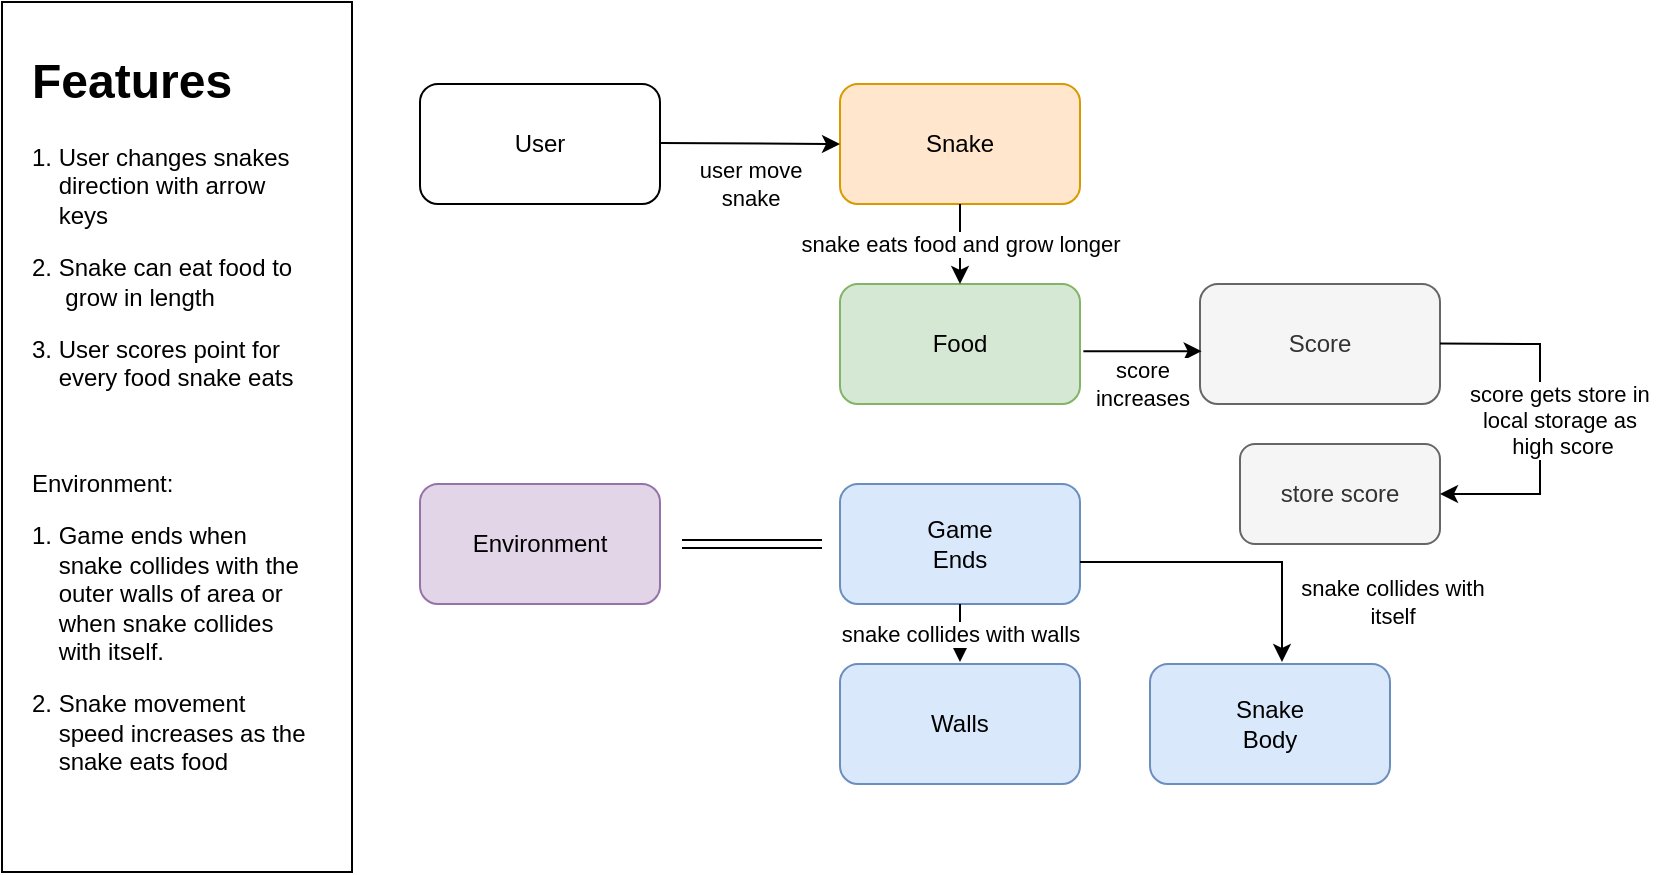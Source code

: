 <mxfile version="20.2.2" type="github">
  <diagram id="JUbkFRHb6d1zBr4sEOrN" name="Page-1">
    <mxGraphModel dx="1038" dy="579" grid="1" gridSize="10" guides="1" tooltips="1" connect="1" arrows="1" fold="1" page="1" pageScale="1" pageWidth="850" pageHeight="1100" math="0" shadow="0">
      <root>
        <mxCell id="0" />
        <mxCell id="1" parent="0" />
        <mxCell id="25Mnqkrbem5WSyrcIev_-1" value="" style="rounded=1;whiteSpace=wrap;html=1;" vertex="1" parent="1">
          <mxGeometry x="209" y="41" width="120" height="60" as="geometry" />
        </mxCell>
        <mxCell id="25Mnqkrbem5WSyrcIev_-2" value="User" style="text;html=1;strokeColor=none;fillColor=none;align=center;verticalAlign=middle;whiteSpace=wrap;rounded=0;" vertex="1" parent="1">
          <mxGeometry x="239" y="56" width="60" height="30" as="geometry" />
        </mxCell>
        <mxCell id="25Mnqkrbem5WSyrcIev_-4" value="" style="rounded=0;whiteSpace=wrap;html=1;rotation=90;" vertex="1" parent="1">
          <mxGeometry x="-130" y="130" width="435" height="175" as="geometry" />
        </mxCell>
        <mxCell id="25Mnqkrbem5WSyrcIev_-5" value="&lt;h1&gt;Features&lt;/h1&gt;&lt;p&gt;1. User changes snakes&amp;nbsp; &amp;nbsp; &amp;nbsp; &amp;nbsp; direction with arrow&amp;nbsp; &amp;nbsp; &amp;nbsp; &amp;nbsp; &amp;nbsp; &amp;nbsp; keys&lt;/p&gt;&lt;p&gt;2. Snake can eat food to&amp;nbsp; &amp;nbsp; &amp;nbsp; &amp;nbsp; &amp;nbsp;grow in length&lt;/p&gt;&lt;p&gt;3. User scores point for&amp;nbsp; &amp;nbsp; &amp;nbsp; &amp;nbsp; &amp;nbsp; every food snake eats&lt;/p&gt;&lt;p&gt;&lt;br&gt;&lt;/p&gt;&lt;p&gt;Environment:&lt;/p&gt;&lt;p&gt;1. Game ends when&amp;nbsp; &amp;nbsp; &amp;nbsp; &amp;nbsp; &amp;nbsp; &amp;nbsp; &amp;nbsp; snake collides with the&amp;nbsp; &amp;nbsp; &amp;nbsp; outer walls of area or&amp;nbsp; &amp;nbsp; &amp;nbsp; &amp;nbsp; when snake collides&amp;nbsp; &amp;nbsp; &amp;nbsp; &amp;nbsp; &amp;nbsp; with itself.&lt;/p&gt;&lt;p&gt;2. Snake movement&amp;nbsp; &amp;nbsp; &amp;nbsp; &amp;nbsp; &amp;nbsp; &amp;nbsp; &amp;nbsp; speed increases as the&amp;nbsp; &amp;nbsp; &amp;nbsp; snake eats food&lt;/p&gt;" style="text;html=1;strokeColor=none;fillColor=none;spacing=5;spacingTop=-20;whiteSpace=wrap;overflow=hidden;rounded=0;" vertex="1" parent="1">
          <mxGeometry x="10" y="20" width="150" height="400" as="geometry" />
        </mxCell>
        <mxCell id="25Mnqkrbem5WSyrcIev_-6" value="User" style="text;html=1;strokeColor=none;fillColor=none;align=center;verticalAlign=middle;whiteSpace=wrap;rounded=0;" vertex="1" parent="1">
          <mxGeometry x="449" y="56" width="60" height="30" as="geometry" />
        </mxCell>
        <mxCell id="25Mnqkrbem5WSyrcIev_-7" value="Snake" style="rounded=1;whiteSpace=wrap;html=1;fillColor=#ffe6cc;strokeColor=#d79b00;" vertex="1" parent="1">
          <mxGeometry x="419" y="41" width="120" height="60" as="geometry" />
        </mxCell>
        <mxCell id="25Mnqkrbem5WSyrcIev_-9" value="Food" style="rounded=1;whiteSpace=wrap;html=1;fillColor=#d5e8d4;strokeColor=#82b366;" vertex="1" parent="1">
          <mxGeometry x="419" y="141" width="120" height="60" as="geometry" />
        </mxCell>
        <mxCell id="25Mnqkrbem5WSyrcIev_-10" value="Score" style="rounded=1;whiteSpace=wrap;html=1;fillColor=#f5f5f5;strokeColor=#666666;fontColor=#333333;" vertex="1" parent="1">
          <mxGeometry x="599" y="141" width="120" height="60" as="geometry" />
        </mxCell>
        <mxCell id="25Mnqkrbem5WSyrcIev_-11" value="" style="rounded=1;whiteSpace=wrap;html=1;fillColor=#e1d5e7;strokeColor=#9673a6;" vertex="1" parent="1">
          <mxGeometry x="209" y="241" width="120" height="60" as="geometry" />
        </mxCell>
        <mxCell id="25Mnqkrbem5WSyrcIev_-12" value="Environment" style="text;html=1;strokeColor=none;fillColor=none;align=center;verticalAlign=middle;whiteSpace=wrap;rounded=0;" vertex="1" parent="1">
          <mxGeometry x="239" y="256" width="60" height="30" as="geometry" />
        </mxCell>
        <mxCell id="25Mnqkrbem5WSyrcIev_-13" value="" style="rounded=1;whiteSpace=wrap;html=1;fillColor=#dae8fc;strokeColor=#6c8ebf;" vertex="1" parent="1">
          <mxGeometry x="419" y="241" width="120" height="60" as="geometry" />
        </mxCell>
        <mxCell id="25Mnqkrbem5WSyrcIev_-14" value="Game Ends" style="text;html=1;strokeColor=none;fillColor=none;align=center;verticalAlign=middle;whiteSpace=wrap;rounded=0;" vertex="1" parent="1">
          <mxGeometry x="449" y="256" width="60" height="30" as="geometry" />
        </mxCell>
        <mxCell id="25Mnqkrbem5WSyrcIev_-17" value="" style="rounded=1;whiteSpace=wrap;html=1;fillColor=#dae8fc;strokeColor=#6c8ebf;" vertex="1" parent="1">
          <mxGeometry x="419" y="331" width="120" height="60" as="geometry" />
        </mxCell>
        <mxCell id="25Mnqkrbem5WSyrcIev_-18" value="Walls" style="text;html=1;strokeColor=none;fillColor=none;align=center;verticalAlign=middle;whiteSpace=wrap;rounded=0;" vertex="1" parent="1">
          <mxGeometry x="449" y="346" width="60" height="30" as="geometry" />
        </mxCell>
        <mxCell id="25Mnqkrbem5WSyrcIev_-19" value="" style="rounded=1;whiteSpace=wrap;html=1;fillColor=#dae8fc;strokeColor=#6c8ebf;" vertex="1" parent="1">
          <mxGeometry x="574" y="331" width="120" height="60" as="geometry" />
        </mxCell>
        <mxCell id="25Mnqkrbem5WSyrcIev_-20" value="Snake Body" style="text;html=1;strokeColor=none;fillColor=none;align=center;verticalAlign=middle;whiteSpace=wrap;rounded=0;" vertex="1" parent="1">
          <mxGeometry x="604" y="346" width="60" height="30" as="geometry" />
        </mxCell>
        <mxCell id="25Mnqkrbem5WSyrcIev_-21" value="store score" style="rounded=1;whiteSpace=wrap;html=1;fillColor=#f5f5f5;strokeColor=#666666;fontColor=#333333;" vertex="1" parent="1">
          <mxGeometry x="619" y="221" width="100" height="50" as="geometry" />
        </mxCell>
        <mxCell id="25Mnqkrbem5WSyrcIev_-22" value="" style="endArrow=classic;html=1;rounded=0;" edge="1" parent="1">
          <mxGeometry relative="1" as="geometry">
            <mxPoint x="329" y="70.5" as="sourcePoint" />
            <mxPoint x="419" y="71" as="targetPoint" />
          </mxGeometry>
        </mxCell>
        <mxCell id="25Mnqkrbem5WSyrcIev_-23" value="user move &lt;br&gt;snake" style="edgeLabel;resizable=0;html=1;align=center;verticalAlign=middle;" connectable="0" vertex="1" parent="25Mnqkrbem5WSyrcIev_-22">
          <mxGeometry relative="1" as="geometry">
            <mxPoint y="20" as="offset" />
          </mxGeometry>
        </mxCell>
        <mxCell id="25Mnqkrbem5WSyrcIev_-25" value="" style="endArrow=classic;html=1;rounded=0;exitX=0.5;exitY=1;exitDx=0;exitDy=0;entryX=0.5;entryY=0;entryDx=0;entryDy=0;" edge="1" parent="1" source="25Mnqkrbem5WSyrcIev_-7" target="25Mnqkrbem5WSyrcIev_-9">
          <mxGeometry relative="1" as="geometry">
            <mxPoint x="479" y="121" as="sourcePoint" />
            <mxPoint x="579" y="121" as="targetPoint" />
          </mxGeometry>
        </mxCell>
        <mxCell id="25Mnqkrbem5WSyrcIev_-26" value="snake eats food and grow longer" style="edgeLabel;resizable=0;html=1;align=center;verticalAlign=middle;" connectable="0" vertex="1" parent="25Mnqkrbem5WSyrcIev_-25">
          <mxGeometry relative="1" as="geometry" />
        </mxCell>
        <mxCell id="25Mnqkrbem5WSyrcIev_-27" value="" style="endArrow=classic;html=1;rounded=0;entryX=0.007;entryY=0.56;entryDx=0;entryDy=0;entryPerimeter=0;exitX=1.014;exitY=0.56;exitDx=0;exitDy=0;exitPerimeter=0;" edge="1" parent="1" source="25Mnqkrbem5WSyrcIev_-9" target="25Mnqkrbem5WSyrcIev_-10">
          <mxGeometry relative="1" as="geometry">
            <mxPoint x="479" y="201" as="sourcePoint" />
            <mxPoint x="579" y="201" as="targetPoint" />
            <Array as="points" />
          </mxGeometry>
        </mxCell>
        <mxCell id="25Mnqkrbem5WSyrcIev_-28" value="score &lt;br&gt;increases" style="edgeLabel;resizable=0;html=1;align=center;verticalAlign=middle;" connectable="0" vertex="1" parent="25Mnqkrbem5WSyrcIev_-27">
          <mxGeometry relative="1" as="geometry">
            <mxPoint y="16" as="offset" />
          </mxGeometry>
        </mxCell>
        <mxCell id="25Mnqkrbem5WSyrcIev_-29" value="" style="endArrow=classic;html=1;rounded=0;entryX=1;entryY=0.5;entryDx=0;entryDy=0;" edge="1" parent="1" target="25Mnqkrbem5WSyrcIev_-21">
          <mxGeometry relative="1" as="geometry">
            <mxPoint x="719" y="170.8" as="sourcePoint" />
            <mxPoint x="769" y="251" as="targetPoint" />
            <Array as="points">
              <mxPoint x="769" y="171" />
              <mxPoint x="769" y="246" />
            </Array>
          </mxGeometry>
        </mxCell>
        <mxCell id="25Mnqkrbem5WSyrcIev_-30" value="score gets store in&amp;nbsp;&lt;br&gt;local storage as&amp;nbsp;&lt;br&gt;high score" style="edgeLabel;resizable=0;html=1;align=center;verticalAlign=middle;" connectable="0" vertex="1" parent="25Mnqkrbem5WSyrcIev_-29">
          <mxGeometry relative="1" as="geometry">
            <mxPoint x="11" as="offset" />
          </mxGeometry>
        </mxCell>
        <mxCell id="25Mnqkrbem5WSyrcIev_-31" value="" style="shape=link;html=1;rounded=0;" edge="1" parent="1">
          <mxGeometry width="100" relative="1" as="geometry">
            <mxPoint x="340" y="271" as="sourcePoint" />
            <mxPoint x="410" y="271" as="targetPoint" />
          </mxGeometry>
        </mxCell>
        <mxCell id="25Mnqkrbem5WSyrcIev_-32" value="" style="endArrow=classic;html=1;rounded=0;exitX=0.5;exitY=1;exitDx=0;exitDy=0;" edge="1" parent="1" source="25Mnqkrbem5WSyrcIev_-13">
          <mxGeometry relative="1" as="geometry">
            <mxPoint x="390" y="350" as="sourcePoint" />
            <mxPoint x="479" y="330" as="targetPoint" />
          </mxGeometry>
        </mxCell>
        <mxCell id="25Mnqkrbem5WSyrcIev_-33" value="snake collides with walls" style="edgeLabel;resizable=0;html=1;align=center;verticalAlign=middle;" connectable="0" vertex="1" parent="25Mnqkrbem5WSyrcIev_-32">
          <mxGeometry relative="1" as="geometry" />
        </mxCell>
        <mxCell id="25Mnqkrbem5WSyrcIev_-34" value="" style="endArrow=classic;html=1;rounded=0;" edge="1" parent="1">
          <mxGeometry relative="1" as="geometry">
            <mxPoint x="539" y="280" as="sourcePoint" />
            <mxPoint x="640" y="330" as="targetPoint" />
            <Array as="points">
              <mxPoint x="640" y="280" />
            </Array>
          </mxGeometry>
        </mxCell>
        <mxCell id="25Mnqkrbem5WSyrcIev_-35" value="snake collides with&lt;br&gt;itself" style="edgeLabel;resizable=0;html=1;align=center;verticalAlign=middle;" connectable="0" vertex="1" parent="25Mnqkrbem5WSyrcIev_-34">
          <mxGeometry relative="1" as="geometry">
            <mxPoint x="80" y="20" as="offset" />
          </mxGeometry>
        </mxCell>
      </root>
    </mxGraphModel>
  </diagram>
</mxfile>
